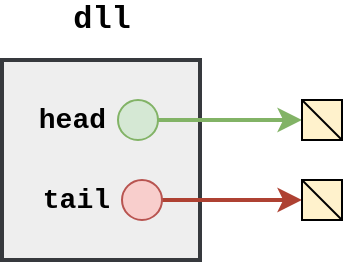 <mxfile version="28.1.2">
  <diagram name="Página-1" id="jQoiph2c1nl-3ZJ2nl2n">
    <mxGraphModel dx="872" dy="537" grid="1" gridSize="10" guides="1" tooltips="1" connect="1" arrows="1" fold="1" page="1" pageScale="1" pageWidth="827" pageHeight="1169" math="0" shadow="0">
      <root>
        <mxCell id="0" />
        <mxCell id="1" parent="0" />
        <mxCell id="pKLQVQS12f0dSE_tMAHm-1" value="" style="rounded=0;whiteSpace=wrap;html=1;fillColor=#eeeeee;strokeColor=#36393D;strokeWidth=2;" parent="1" vertex="1">
          <mxGeometry x="20" y="170" width="99" height="100" as="geometry" />
        </mxCell>
        <mxCell id="pKLQVQS12f0dSE_tMAHm-3" value="" style="endArrow=classic;html=1;rounded=0;exitX=1;exitY=0.5;exitDx=0;exitDy=0;strokeColor=#82b366;fillColor=#d5e8d4;strokeWidth=2;" parent="1" source="pKLQVQS12f0dSE_tMAHm-4" edge="1">
          <mxGeometry width="50" height="50" relative="1" as="geometry">
            <mxPoint x="93" y="200" as="sourcePoint" />
            <mxPoint x="170" y="200" as="targetPoint" />
          </mxGeometry>
        </mxCell>
        <mxCell id="pKLQVQS12f0dSE_tMAHm-4" value="" style="ellipse;whiteSpace=wrap;html=1;aspect=fixed;fillColor=#d5e8d4;strokeColor=#82b366;" parent="1" vertex="1">
          <mxGeometry x="78" y="190" width="20" height="20" as="geometry" />
        </mxCell>
        <mxCell id="pKLQVQS12f0dSE_tMAHm-5" value="&lt;font style=&quot;font-size: 14px;&quot; face=&quot;Courier New&quot;&gt;&lt;b style=&quot;&quot;&gt;head&lt;/b&gt;&lt;/font&gt;" style="text;html=1;align=right;verticalAlign=middle;whiteSpace=wrap;rounded=0;" parent="1" vertex="1">
          <mxGeometry x="34" y="190" width="40" height="20" as="geometry" />
        </mxCell>
        <mxCell id="pKLQVQS12f0dSE_tMAHm-6" value="" style="endArrow=classic;html=1;rounded=0;exitX=1;exitY=0.5;exitDx=0;exitDy=0;strokeColor=#AE4132;strokeWidth=2;" parent="1" source="pKLQVQS12f0dSE_tMAHm-7" edge="1">
          <mxGeometry width="50" height="50" relative="1" as="geometry">
            <mxPoint x="93" y="230" as="sourcePoint" />
            <mxPoint x="170" y="240" as="targetPoint" />
            <Array as="points" />
          </mxGeometry>
        </mxCell>
        <mxCell id="pKLQVQS12f0dSE_tMAHm-7" value="" style="ellipse;whiteSpace=wrap;html=1;aspect=fixed;fillColor=#f8cecc;strokeColor=#b85450;" parent="1" vertex="1">
          <mxGeometry x="80" y="230" width="20" height="20" as="geometry" />
        </mxCell>
        <mxCell id="pKLQVQS12f0dSE_tMAHm-8" value="&lt;font style=&quot;font-size: 14px;&quot; face=&quot;Courier New&quot;&gt;&lt;b style=&quot;&quot;&gt;tail&lt;/b&gt;&lt;/font&gt;" style="text;html=1;align=right;verticalAlign=middle;whiteSpace=wrap;rounded=0;" parent="1" vertex="1">
          <mxGeometry x="36" y="230" width="40" height="20" as="geometry" />
        </mxCell>
        <mxCell id="wyoPEsCKAfpmuRkKvlV1-1" value="&lt;font style=&quot;font-size: 16px;&quot; face=&quot;Courier New&quot;&gt;&lt;b style=&quot;&quot;&gt;dll&lt;/b&gt;&lt;/font&gt;" style="text;html=1;align=center;verticalAlign=middle;whiteSpace=wrap;rounded=0;" parent="1" vertex="1">
          <mxGeometry x="49.5" y="140" width="40" height="20" as="geometry" />
        </mxCell>
        <mxCell id="Xu-VpObzeiz_2q2GLx6X-24" value="" style="group" parent="1" vertex="1" connectable="0">
          <mxGeometry x="170" y="190" width="20" height="20" as="geometry" />
        </mxCell>
        <mxCell id="3QNwfG33OlBaRYiH3SOb-15" value="" style="rounded=0;whiteSpace=wrap;html=1;fillColor=#fff2cc;strokeColor=#000000;container=0;" parent="Xu-VpObzeiz_2q2GLx6X-24" vertex="1">
          <mxGeometry width="20" height="20" as="geometry" />
        </mxCell>
        <mxCell id="3QNwfG33OlBaRYiH3SOb-17" value="" style="endArrow=none;html=1;rounded=0;exitX=1;exitY=1;exitDx=0;exitDy=0;entryX=0;entryY=0;entryDx=0;entryDy=0;exitPerimeter=0;" parent="Xu-VpObzeiz_2q2GLx6X-24" source="3QNwfG33OlBaRYiH3SOb-15" target="3QNwfG33OlBaRYiH3SOb-15" edge="1">
          <mxGeometry width="50" height="50" relative="1" as="geometry">
            <mxPoint x="40" y="30" as="sourcePoint" />
            <mxPoint x="90" y="-20" as="targetPoint" />
          </mxGeometry>
        </mxCell>
        <mxCell id="Xu-VpObzeiz_2q2GLx6X-25" value="" style="group" parent="1" vertex="1" connectable="0">
          <mxGeometry x="170" y="230" width="20" height="20" as="geometry" />
        </mxCell>
        <mxCell id="Xu-VpObzeiz_2q2GLx6X-26" value="" style="rounded=0;whiteSpace=wrap;html=1;fillColor=#fff2cc;strokeColor=#000000;container=0;" parent="Xu-VpObzeiz_2q2GLx6X-25" vertex="1">
          <mxGeometry width="20" height="20" as="geometry" />
        </mxCell>
        <mxCell id="Xu-VpObzeiz_2q2GLx6X-27" value="" style="endArrow=none;html=1;rounded=0;exitX=1;exitY=1;exitDx=0;exitDy=0;entryX=0;entryY=0;entryDx=0;entryDy=0;exitPerimeter=0;" parent="Xu-VpObzeiz_2q2GLx6X-25" source="Xu-VpObzeiz_2q2GLx6X-26" target="Xu-VpObzeiz_2q2GLx6X-26" edge="1">
          <mxGeometry width="50" height="50" relative="1" as="geometry">
            <mxPoint x="40" y="30" as="sourcePoint" />
            <mxPoint x="90" y="-20" as="targetPoint" />
          </mxGeometry>
        </mxCell>
      </root>
    </mxGraphModel>
  </diagram>
</mxfile>
